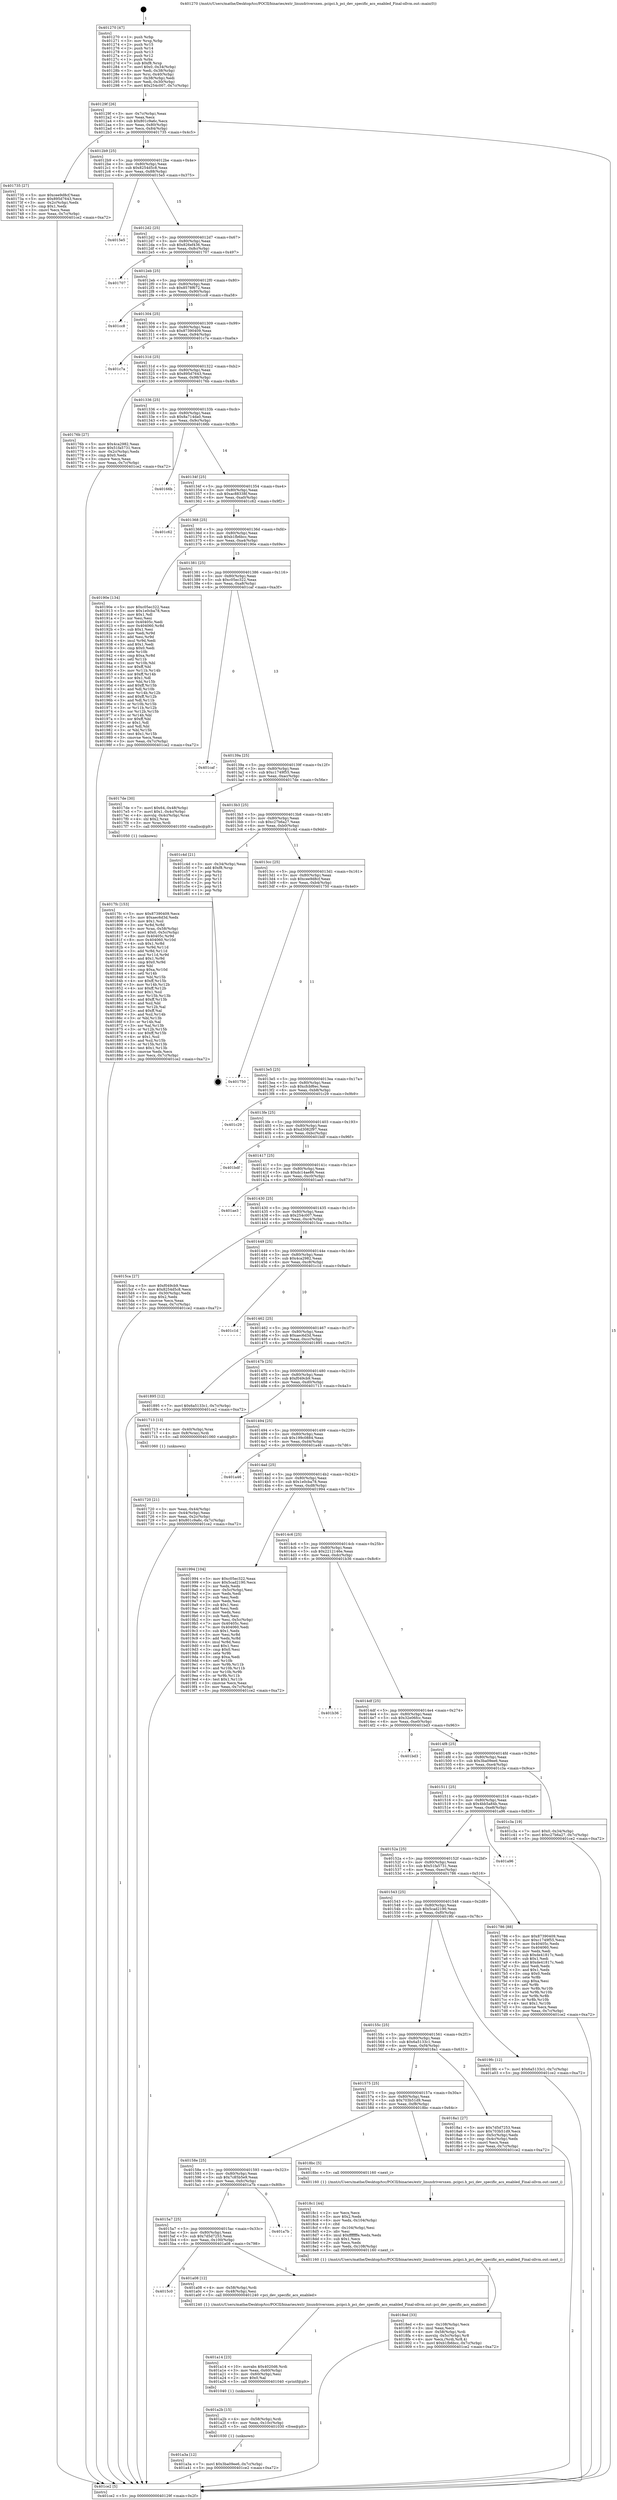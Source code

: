digraph "0x401270" {
  label = "0x401270 (/mnt/c/Users/mathe/Desktop/tcc/POCII/binaries/extr_linuxdriversxen..pcipci.h_pci_dev_specific_acs_enabled_Final-ollvm.out::main(0))"
  labelloc = "t"
  node[shape=record]

  Entry [label="",width=0.3,height=0.3,shape=circle,fillcolor=black,style=filled]
  "0x40129f" [label="{
     0x40129f [26]\l
     | [instrs]\l
     &nbsp;&nbsp;0x40129f \<+3\>: mov -0x7c(%rbp),%eax\l
     &nbsp;&nbsp;0x4012a2 \<+2\>: mov %eax,%ecx\l
     &nbsp;&nbsp;0x4012a4 \<+6\>: sub $0x801c9a6c,%ecx\l
     &nbsp;&nbsp;0x4012aa \<+3\>: mov %eax,-0x80(%rbp)\l
     &nbsp;&nbsp;0x4012ad \<+6\>: mov %ecx,-0x84(%rbp)\l
     &nbsp;&nbsp;0x4012b3 \<+6\>: je 0000000000401735 \<main+0x4c5\>\l
  }"]
  "0x401735" [label="{
     0x401735 [27]\l
     | [instrs]\l
     &nbsp;&nbsp;0x401735 \<+5\>: mov $0xcee9d8cf,%eax\l
     &nbsp;&nbsp;0x40173a \<+5\>: mov $0x895d7643,%ecx\l
     &nbsp;&nbsp;0x40173f \<+3\>: mov -0x2c(%rbp),%edx\l
     &nbsp;&nbsp;0x401742 \<+3\>: cmp $0x1,%edx\l
     &nbsp;&nbsp;0x401745 \<+3\>: cmovl %ecx,%eax\l
     &nbsp;&nbsp;0x401748 \<+3\>: mov %eax,-0x7c(%rbp)\l
     &nbsp;&nbsp;0x40174b \<+5\>: jmp 0000000000401ce2 \<main+0xa72\>\l
  }"]
  "0x4012b9" [label="{
     0x4012b9 [25]\l
     | [instrs]\l
     &nbsp;&nbsp;0x4012b9 \<+5\>: jmp 00000000004012be \<main+0x4e\>\l
     &nbsp;&nbsp;0x4012be \<+3\>: mov -0x80(%rbp),%eax\l
     &nbsp;&nbsp;0x4012c1 \<+5\>: sub $0x8254d5c8,%eax\l
     &nbsp;&nbsp;0x4012c6 \<+6\>: mov %eax,-0x88(%rbp)\l
     &nbsp;&nbsp;0x4012cc \<+6\>: je 00000000004015e5 \<main+0x375\>\l
  }"]
  Exit [label="",width=0.3,height=0.3,shape=circle,fillcolor=black,style=filled,peripheries=2]
  "0x4015e5" [label="{
     0x4015e5\l
  }", style=dashed]
  "0x4012d2" [label="{
     0x4012d2 [25]\l
     | [instrs]\l
     &nbsp;&nbsp;0x4012d2 \<+5\>: jmp 00000000004012d7 \<main+0x67\>\l
     &nbsp;&nbsp;0x4012d7 \<+3\>: mov -0x80(%rbp),%eax\l
     &nbsp;&nbsp;0x4012da \<+5\>: sub $0x826ef436,%eax\l
     &nbsp;&nbsp;0x4012df \<+6\>: mov %eax,-0x8c(%rbp)\l
     &nbsp;&nbsp;0x4012e5 \<+6\>: je 0000000000401707 \<main+0x497\>\l
  }"]
  "0x401a3a" [label="{
     0x401a3a [12]\l
     | [instrs]\l
     &nbsp;&nbsp;0x401a3a \<+7\>: movl $0x3ba09ee6,-0x7c(%rbp)\l
     &nbsp;&nbsp;0x401a41 \<+5\>: jmp 0000000000401ce2 \<main+0xa72\>\l
  }"]
  "0x401707" [label="{
     0x401707\l
  }", style=dashed]
  "0x4012eb" [label="{
     0x4012eb [25]\l
     | [instrs]\l
     &nbsp;&nbsp;0x4012eb \<+5\>: jmp 00000000004012f0 \<main+0x80\>\l
     &nbsp;&nbsp;0x4012f0 \<+3\>: mov -0x80(%rbp),%eax\l
     &nbsp;&nbsp;0x4012f3 \<+5\>: sub $0x8578f672,%eax\l
     &nbsp;&nbsp;0x4012f8 \<+6\>: mov %eax,-0x90(%rbp)\l
     &nbsp;&nbsp;0x4012fe \<+6\>: je 0000000000401cc8 \<main+0xa58\>\l
  }"]
  "0x401a2b" [label="{
     0x401a2b [15]\l
     | [instrs]\l
     &nbsp;&nbsp;0x401a2b \<+4\>: mov -0x58(%rbp),%rdi\l
     &nbsp;&nbsp;0x401a2f \<+6\>: mov %eax,-0x10c(%rbp)\l
     &nbsp;&nbsp;0x401a35 \<+5\>: call 0000000000401030 \<free@plt\>\l
     | [calls]\l
     &nbsp;&nbsp;0x401030 \{1\} (unknown)\l
  }"]
  "0x401cc8" [label="{
     0x401cc8\l
  }", style=dashed]
  "0x401304" [label="{
     0x401304 [25]\l
     | [instrs]\l
     &nbsp;&nbsp;0x401304 \<+5\>: jmp 0000000000401309 \<main+0x99\>\l
     &nbsp;&nbsp;0x401309 \<+3\>: mov -0x80(%rbp),%eax\l
     &nbsp;&nbsp;0x40130c \<+5\>: sub $0x87390409,%eax\l
     &nbsp;&nbsp;0x401311 \<+6\>: mov %eax,-0x94(%rbp)\l
     &nbsp;&nbsp;0x401317 \<+6\>: je 0000000000401c7a \<main+0xa0a\>\l
  }"]
  "0x401a14" [label="{
     0x401a14 [23]\l
     | [instrs]\l
     &nbsp;&nbsp;0x401a14 \<+10\>: movabs $0x4020d6,%rdi\l
     &nbsp;&nbsp;0x401a1e \<+3\>: mov %eax,-0x60(%rbp)\l
     &nbsp;&nbsp;0x401a21 \<+3\>: mov -0x60(%rbp),%esi\l
     &nbsp;&nbsp;0x401a24 \<+2\>: mov $0x0,%al\l
     &nbsp;&nbsp;0x401a26 \<+5\>: call 0000000000401040 \<printf@plt\>\l
     | [calls]\l
     &nbsp;&nbsp;0x401040 \{1\} (unknown)\l
  }"]
  "0x401c7a" [label="{
     0x401c7a\l
  }", style=dashed]
  "0x40131d" [label="{
     0x40131d [25]\l
     | [instrs]\l
     &nbsp;&nbsp;0x40131d \<+5\>: jmp 0000000000401322 \<main+0xb2\>\l
     &nbsp;&nbsp;0x401322 \<+3\>: mov -0x80(%rbp),%eax\l
     &nbsp;&nbsp;0x401325 \<+5\>: sub $0x895d7643,%eax\l
     &nbsp;&nbsp;0x40132a \<+6\>: mov %eax,-0x98(%rbp)\l
     &nbsp;&nbsp;0x401330 \<+6\>: je 000000000040176b \<main+0x4fb\>\l
  }"]
  "0x4015c0" [label="{
     0x4015c0\l
  }", style=dashed]
  "0x40176b" [label="{
     0x40176b [27]\l
     | [instrs]\l
     &nbsp;&nbsp;0x40176b \<+5\>: mov $0x4ca2982,%eax\l
     &nbsp;&nbsp;0x401770 \<+5\>: mov $0x51fa5731,%ecx\l
     &nbsp;&nbsp;0x401775 \<+3\>: mov -0x2c(%rbp),%edx\l
     &nbsp;&nbsp;0x401778 \<+3\>: cmp $0x0,%edx\l
     &nbsp;&nbsp;0x40177b \<+3\>: cmove %ecx,%eax\l
     &nbsp;&nbsp;0x40177e \<+3\>: mov %eax,-0x7c(%rbp)\l
     &nbsp;&nbsp;0x401781 \<+5\>: jmp 0000000000401ce2 \<main+0xa72\>\l
  }"]
  "0x401336" [label="{
     0x401336 [25]\l
     | [instrs]\l
     &nbsp;&nbsp;0x401336 \<+5\>: jmp 000000000040133b \<main+0xcb\>\l
     &nbsp;&nbsp;0x40133b \<+3\>: mov -0x80(%rbp),%eax\l
     &nbsp;&nbsp;0x40133e \<+5\>: sub $0x8a714da0,%eax\l
     &nbsp;&nbsp;0x401343 \<+6\>: mov %eax,-0x9c(%rbp)\l
     &nbsp;&nbsp;0x401349 \<+6\>: je 000000000040166b \<main+0x3fb\>\l
  }"]
  "0x401a08" [label="{
     0x401a08 [12]\l
     | [instrs]\l
     &nbsp;&nbsp;0x401a08 \<+4\>: mov -0x58(%rbp),%rdi\l
     &nbsp;&nbsp;0x401a0c \<+3\>: mov -0x48(%rbp),%esi\l
     &nbsp;&nbsp;0x401a0f \<+5\>: call 0000000000401240 \<pci_dev_specific_acs_enabled\>\l
     | [calls]\l
     &nbsp;&nbsp;0x401240 \{1\} (/mnt/c/Users/mathe/Desktop/tcc/POCII/binaries/extr_linuxdriversxen..pcipci.h_pci_dev_specific_acs_enabled_Final-ollvm.out::pci_dev_specific_acs_enabled)\l
  }"]
  "0x40166b" [label="{
     0x40166b\l
  }", style=dashed]
  "0x40134f" [label="{
     0x40134f [25]\l
     | [instrs]\l
     &nbsp;&nbsp;0x40134f \<+5\>: jmp 0000000000401354 \<main+0xe4\>\l
     &nbsp;&nbsp;0x401354 \<+3\>: mov -0x80(%rbp),%eax\l
     &nbsp;&nbsp;0x401357 \<+5\>: sub $0xac88338f,%eax\l
     &nbsp;&nbsp;0x40135c \<+6\>: mov %eax,-0xa0(%rbp)\l
     &nbsp;&nbsp;0x401362 \<+6\>: je 0000000000401c62 \<main+0x9f2\>\l
  }"]
  "0x4015a7" [label="{
     0x4015a7 [25]\l
     | [instrs]\l
     &nbsp;&nbsp;0x4015a7 \<+5\>: jmp 00000000004015ac \<main+0x33c\>\l
     &nbsp;&nbsp;0x4015ac \<+3\>: mov -0x80(%rbp),%eax\l
     &nbsp;&nbsp;0x4015af \<+5\>: sub $0x7d5d7253,%eax\l
     &nbsp;&nbsp;0x4015b4 \<+6\>: mov %eax,-0x100(%rbp)\l
     &nbsp;&nbsp;0x4015ba \<+6\>: je 0000000000401a08 \<main+0x798\>\l
  }"]
  "0x401c62" [label="{
     0x401c62\l
  }", style=dashed]
  "0x401368" [label="{
     0x401368 [25]\l
     | [instrs]\l
     &nbsp;&nbsp;0x401368 \<+5\>: jmp 000000000040136d \<main+0xfd\>\l
     &nbsp;&nbsp;0x40136d \<+3\>: mov -0x80(%rbp),%eax\l
     &nbsp;&nbsp;0x401370 \<+5\>: sub $0xb1fb6bcc,%eax\l
     &nbsp;&nbsp;0x401375 \<+6\>: mov %eax,-0xa4(%rbp)\l
     &nbsp;&nbsp;0x40137b \<+6\>: je 000000000040190e \<main+0x69e\>\l
  }"]
  "0x401a7b" [label="{
     0x401a7b\l
  }", style=dashed]
  "0x40190e" [label="{
     0x40190e [134]\l
     | [instrs]\l
     &nbsp;&nbsp;0x40190e \<+5\>: mov $0xc05ec322,%eax\l
     &nbsp;&nbsp;0x401913 \<+5\>: mov $0x1e0cba78,%ecx\l
     &nbsp;&nbsp;0x401918 \<+2\>: mov $0x1,%dl\l
     &nbsp;&nbsp;0x40191a \<+2\>: xor %esi,%esi\l
     &nbsp;&nbsp;0x40191c \<+7\>: mov 0x40405c,%edi\l
     &nbsp;&nbsp;0x401923 \<+8\>: mov 0x404060,%r8d\l
     &nbsp;&nbsp;0x40192b \<+3\>: sub $0x1,%esi\l
     &nbsp;&nbsp;0x40192e \<+3\>: mov %edi,%r9d\l
     &nbsp;&nbsp;0x401931 \<+3\>: add %esi,%r9d\l
     &nbsp;&nbsp;0x401934 \<+4\>: imul %r9d,%edi\l
     &nbsp;&nbsp;0x401938 \<+3\>: and $0x1,%edi\l
     &nbsp;&nbsp;0x40193b \<+3\>: cmp $0x0,%edi\l
     &nbsp;&nbsp;0x40193e \<+4\>: sete %r10b\l
     &nbsp;&nbsp;0x401942 \<+4\>: cmp $0xa,%r8d\l
     &nbsp;&nbsp;0x401946 \<+4\>: setl %r11b\l
     &nbsp;&nbsp;0x40194a \<+3\>: mov %r10b,%bl\l
     &nbsp;&nbsp;0x40194d \<+3\>: xor $0xff,%bl\l
     &nbsp;&nbsp;0x401950 \<+3\>: mov %r11b,%r14b\l
     &nbsp;&nbsp;0x401953 \<+4\>: xor $0xff,%r14b\l
     &nbsp;&nbsp;0x401957 \<+3\>: xor $0x1,%dl\l
     &nbsp;&nbsp;0x40195a \<+3\>: mov %bl,%r15b\l
     &nbsp;&nbsp;0x40195d \<+4\>: and $0xff,%r15b\l
     &nbsp;&nbsp;0x401961 \<+3\>: and %dl,%r10b\l
     &nbsp;&nbsp;0x401964 \<+3\>: mov %r14b,%r12b\l
     &nbsp;&nbsp;0x401967 \<+4\>: and $0xff,%r12b\l
     &nbsp;&nbsp;0x40196b \<+3\>: and %dl,%r11b\l
     &nbsp;&nbsp;0x40196e \<+3\>: or %r10b,%r15b\l
     &nbsp;&nbsp;0x401971 \<+3\>: or %r11b,%r12b\l
     &nbsp;&nbsp;0x401974 \<+3\>: xor %r12b,%r15b\l
     &nbsp;&nbsp;0x401977 \<+3\>: or %r14b,%bl\l
     &nbsp;&nbsp;0x40197a \<+3\>: xor $0xff,%bl\l
     &nbsp;&nbsp;0x40197d \<+3\>: or $0x1,%dl\l
     &nbsp;&nbsp;0x401980 \<+2\>: and %dl,%bl\l
     &nbsp;&nbsp;0x401982 \<+3\>: or %bl,%r15b\l
     &nbsp;&nbsp;0x401985 \<+4\>: test $0x1,%r15b\l
     &nbsp;&nbsp;0x401989 \<+3\>: cmovne %ecx,%eax\l
     &nbsp;&nbsp;0x40198c \<+3\>: mov %eax,-0x7c(%rbp)\l
     &nbsp;&nbsp;0x40198f \<+5\>: jmp 0000000000401ce2 \<main+0xa72\>\l
  }"]
  "0x401381" [label="{
     0x401381 [25]\l
     | [instrs]\l
     &nbsp;&nbsp;0x401381 \<+5\>: jmp 0000000000401386 \<main+0x116\>\l
     &nbsp;&nbsp;0x401386 \<+3\>: mov -0x80(%rbp),%eax\l
     &nbsp;&nbsp;0x401389 \<+5\>: sub $0xc05ec322,%eax\l
     &nbsp;&nbsp;0x40138e \<+6\>: mov %eax,-0xa8(%rbp)\l
     &nbsp;&nbsp;0x401394 \<+6\>: je 0000000000401caf \<main+0xa3f\>\l
  }"]
  "0x4018ed" [label="{
     0x4018ed [33]\l
     | [instrs]\l
     &nbsp;&nbsp;0x4018ed \<+6\>: mov -0x108(%rbp),%ecx\l
     &nbsp;&nbsp;0x4018f3 \<+3\>: imul %eax,%ecx\l
     &nbsp;&nbsp;0x4018f6 \<+4\>: mov -0x58(%rbp),%rdi\l
     &nbsp;&nbsp;0x4018fa \<+4\>: movslq -0x5c(%rbp),%r8\l
     &nbsp;&nbsp;0x4018fe \<+4\>: mov %ecx,(%rdi,%r8,4)\l
     &nbsp;&nbsp;0x401902 \<+7\>: movl $0xb1fb6bcc,-0x7c(%rbp)\l
     &nbsp;&nbsp;0x401909 \<+5\>: jmp 0000000000401ce2 \<main+0xa72\>\l
  }"]
  "0x401caf" [label="{
     0x401caf\l
  }", style=dashed]
  "0x40139a" [label="{
     0x40139a [25]\l
     | [instrs]\l
     &nbsp;&nbsp;0x40139a \<+5\>: jmp 000000000040139f \<main+0x12f\>\l
     &nbsp;&nbsp;0x40139f \<+3\>: mov -0x80(%rbp),%eax\l
     &nbsp;&nbsp;0x4013a2 \<+5\>: sub $0xc1749f55,%eax\l
     &nbsp;&nbsp;0x4013a7 \<+6\>: mov %eax,-0xac(%rbp)\l
     &nbsp;&nbsp;0x4013ad \<+6\>: je 00000000004017de \<main+0x56e\>\l
  }"]
  "0x4018c1" [label="{
     0x4018c1 [44]\l
     | [instrs]\l
     &nbsp;&nbsp;0x4018c1 \<+2\>: xor %ecx,%ecx\l
     &nbsp;&nbsp;0x4018c3 \<+5\>: mov $0x2,%edx\l
     &nbsp;&nbsp;0x4018c8 \<+6\>: mov %edx,-0x104(%rbp)\l
     &nbsp;&nbsp;0x4018ce \<+1\>: cltd\l
     &nbsp;&nbsp;0x4018cf \<+6\>: mov -0x104(%rbp),%esi\l
     &nbsp;&nbsp;0x4018d5 \<+2\>: idiv %esi\l
     &nbsp;&nbsp;0x4018d7 \<+6\>: imul $0xfffffffe,%edx,%edx\l
     &nbsp;&nbsp;0x4018dd \<+3\>: sub $0x1,%ecx\l
     &nbsp;&nbsp;0x4018e0 \<+2\>: sub %ecx,%edx\l
     &nbsp;&nbsp;0x4018e2 \<+6\>: mov %edx,-0x108(%rbp)\l
     &nbsp;&nbsp;0x4018e8 \<+5\>: call 0000000000401160 \<next_i\>\l
     | [calls]\l
     &nbsp;&nbsp;0x401160 \{1\} (/mnt/c/Users/mathe/Desktop/tcc/POCII/binaries/extr_linuxdriversxen..pcipci.h_pci_dev_specific_acs_enabled_Final-ollvm.out::next_i)\l
  }"]
  "0x4017de" [label="{
     0x4017de [30]\l
     | [instrs]\l
     &nbsp;&nbsp;0x4017de \<+7\>: movl $0x64,-0x48(%rbp)\l
     &nbsp;&nbsp;0x4017e5 \<+7\>: movl $0x1,-0x4c(%rbp)\l
     &nbsp;&nbsp;0x4017ec \<+4\>: movslq -0x4c(%rbp),%rax\l
     &nbsp;&nbsp;0x4017f0 \<+4\>: shl $0x2,%rax\l
     &nbsp;&nbsp;0x4017f4 \<+3\>: mov %rax,%rdi\l
     &nbsp;&nbsp;0x4017f7 \<+5\>: call 0000000000401050 \<malloc@plt\>\l
     | [calls]\l
     &nbsp;&nbsp;0x401050 \{1\} (unknown)\l
  }"]
  "0x4013b3" [label="{
     0x4013b3 [25]\l
     | [instrs]\l
     &nbsp;&nbsp;0x4013b3 \<+5\>: jmp 00000000004013b8 \<main+0x148\>\l
     &nbsp;&nbsp;0x4013b8 \<+3\>: mov -0x80(%rbp),%eax\l
     &nbsp;&nbsp;0x4013bb \<+5\>: sub $0xc27b6a27,%eax\l
     &nbsp;&nbsp;0x4013c0 \<+6\>: mov %eax,-0xb0(%rbp)\l
     &nbsp;&nbsp;0x4013c6 \<+6\>: je 0000000000401c4d \<main+0x9dd\>\l
  }"]
  "0x40158e" [label="{
     0x40158e [25]\l
     | [instrs]\l
     &nbsp;&nbsp;0x40158e \<+5\>: jmp 0000000000401593 \<main+0x323\>\l
     &nbsp;&nbsp;0x401593 \<+3\>: mov -0x80(%rbp),%eax\l
     &nbsp;&nbsp;0x401596 \<+5\>: sub $0x7c85b5e9,%eax\l
     &nbsp;&nbsp;0x40159b \<+6\>: mov %eax,-0xfc(%rbp)\l
     &nbsp;&nbsp;0x4015a1 \<+6\>: je 0000000000401a7b \<main+0x80b\>\l
  }"]
  "0x401c4d" [label="{
     0x401c4d [21]\l
     | [instrs]\l
     &nbsp;&nbsp;0x401c4d \<+3\>: mov -0x34(%rbp),%eax\l
     &nbsp;&nbsp;0x401c50 \<+7\>: add $0xf8,%rsp\l
     &nbsp;&nbsp;0x401c57 \<+1\>: pop %rbx\l
     &nbsp;&nbsp;0x401c58 \<+2\>: pop %r12\l
     &nbsp;&nbsp;0x401c5a \<+2\>: pop %r13\l
     &nbsp;&nbsp;0x401c5c \<+2\>: pop %r14\l
     &nbsp;&nbsp;0x401c5e \<+2\>: pop %r15\l
     &nbsp;&nbsp;0x401c60 \<+1\>: pop %rbp\l
     &nbsp;&nbsp;0x401c61 \<+1\>: ret\l
  }"]
  "0x4013cc" [label="{
     0x4013cc [25]\l
     | [instrs]\l
     &nbsp;&nbsp;0x4013cc \<+5\>: jmp 00000000004013d1 \<main+0x161\>\l
     &nbsp;&nbsp;0x4013d1 \<+3\>: mov -0x80(%rbp),%eax\l
     &nbsp;&nbsp;0x4013d4 \<+5\>: sub $0xcee9d8cf,%eax\l
     &nbsp;&nbsp;0x4013d9 \<+6\>: mov %eax,-0xb4(%rbp)\l
     &nbsp;&nbsp;0x4013df \<+6\>: je 0000000000401750 \<main+0x4e0\>\l
  }"]
  "0x4018bc" [label="{
     0x4018bc [5]\l
     | [instrs]\l
     &nbsp;&nbsp;0x4018bc \<+5\>: call 0000000000401160 \<next_i\>\l
     | [calls]\l
     &nbsp;&nbsp;0x401160 \{1\} (/mnt/c/Users/mathe/Desktop/tcc/POCII/binaries/extr_linuxdriversxen..pcipci.h_pci_dev_specific_acs_enabled_Final-ollvm.out::next_i)\l
  }"]
  "0x401750" [label="{
     0x401750\l
  }", style=dashed]
  "0x4013e5" [label="{
     0x4013e5 [25]\l
     | [instrs]\l
     &nbsp;&nbsp;0x4013e5 \<+5\>: jmp 00000000004013ea \<main+0x17a\>\l
     &nbsp;&nbsp;0x4013ea \<+3\>: mov -0x80(%rbp),%eax\l
     &nbsp;&nbsp;0x4013ed \<+5\>: sub $0xcfcbf6ec,%eax\l
     &nbsp;&nbsp;0x4013f2 \<+6\>: mov %eax,-0xb8(%rbp)\l
     &nbsp;&nbsp;0x4013f8 \<+6\>: je 0000000000401c29 \<main+0x9b9\>\l
  }"]
  "0x401575" [label="{
     0x401575 [25]\l
     | [instrs]\l
     &nbsp;&nbsp;0x401575 \<+5\>: jmp 000000000040157a \<main+0x30a\>\l
     &nbsp;&nbsp;0x40157a \<+3\>: mov -0x80(%rbp),%eax\l
     &nbsp;&nbsp;0x40157d \<+5\>: sub $0x703b51d9,%eax\l
     &nbsp;&nbsp;0x401582 \<+6\>: mov %eax,-0xf8(%rbp)\l
     &nbsp;&nbsp;0x401588 \<+6\>: je 00000000004018bc \<main+0x64c\>\l
  }"]
  "0x401c29" [label="{
     0x401c29\l
  }", style=dashed]
  "0x4013fe" [label="{
     0x4013fe [25]\l
     | [instrs]\l
     &nbsp;&nbsp;0x4013fe \<+5\>: jmp 0000000000401403 \<main+0x193\>\l
     &nbsp;&nbsp;0x401403 \<+3\>: mov -0x80(%rbp),%eax\l
     &nbsp;&nbsp;0x401406 \<+5\>: sub $0xd3082f97,%eax\l
     &nbsp;&nbsp;0x40140b \<+6\>: mov %eax,-0xbc(%rbp)\l
     &nbsp;&nbsp;0x401411 \<+6\>: je 0000000000401bdf \<main+0x96f\>\l
  }"]
  "0x4018a1" [label="{
     0x4018a1 [27]\l
     | [instrs]\l
     &nbsp;&nbsp;0x4018a1 \<+5\>: mov $0x7d5d7253,%eax\l
     &nbsp;&nbsp;0x4018a6 \<+5\>: mov $0x703b51d9,%ecx\l
     &nbsp;&nbsp;0x4018ab \<+3\>: mov -0x5c(%rbp),%edx\l
     &nbsp;&nbsp;0x4018ae \<+3\>: cmp -0x4c(%rbp),%edx\l
     &nbsp;&nbsp;0x4018b1 \<+3\>: cmovl %ecx,%eax\l
     &nbsp;&nbsp;0x4018b4 \<+3\>: mov %eax,-0x7c(%rbp)\l
     &nbsp;&nbsp;0x4018b7 \<+5\>: jmp 0000000000401ce2 \<main+0xa72\>\l
  }"]
  "0x401bdf" [label="{
     0x401bdf\l
  }", style=dashed]
  "0x401417" [label="{
     0x401417 [25]\l
     | [instrs]\l
     &nbsp;&nbsp;0x401417 \<+5\>: jmp 000000000040141c \<main+0x1ac\>\l
     &nbsp;&nbsp;0x40141c \<+3\>: mov -0x80(%rbp),%eax\l
     &nbsp;&nbsp;0x40141f \<+5\>: sub $0xdc14ae86,%eax\l
     &nbsp;&nbsp;0x401424 \<+6\>: mov %eax,-0xc0(%rbp)\l
     &nbsp;&nbsp;0x40142a \<+6\>: je 0000000000401ae3 \<main+0x873\>\l
  }"]
  "0x40155c" [label="{
     0x40155c [25]\l
     | [instrs]\l
     &nbsp;&nbsp;0x40155c \<+5\>: jmp 0000000000401561 \<main+0x2f1\>\l
     &nbsp;&nbsp;0x401561 \<+3\>: mov -0x80(%rbp),%eax\l
     &nbsp;&nbsp;0x401564 \<+5\>: sub $0x6a5133c1,%eax\l
     &nbsp;&nbsp;0x401569 \<+6\>: mov %eax,-0xf4(%rbp)\l
     &nbsp;&nbsp;0x40156f \<+6\>: je 00000000004018a1 \<main+0x631\>\l
  }"]
  "0x401ae3" [label="{
     0x401ae3\l
  }", style=dashed]
  "0x401430" [label="{
     0x401430 [25]\l
     | [instrs]\l
     &nbsp;&nbsp;0x401430 \<+5\>: jmp 0000000000401435 \<main+0x1c5\>\l
     &nbsp;&nbsp;0x401435 \<+3\>: mov -0x80(%rbp),%eax\l
     &nbsp;&nbsp;0x401438 \<+5\>: sub $0x254c007,%eax\l
     &nbsp;&nbsp;0x40143d \<+6\>: mov %eax,-0xc4(%rbp)\l
     &nbsp;&nbsp;0x401443 \<+6\>: je 00000000004015ca \<main+0x35a\>\l
  }"]
  "0x4019fc" [label="{
     0x4019fc [12]\l
     | [instrs]\l
     &nbsp;&nbsp;0x4019fc \<+7\>: movl $0x6a5133c1,-0x7c(%rbp)\l
     &nbsp;&nbsp;0x401a03 \<+5\>: jmp 0000000000401ce2 \<main+0xa72\>\l
  }"]
  "0x4015ca" [label="{
     0x4015ca [27]\l
     | [instrs]\l
     &nbsp;&nbsp;0x4015ca \<+5\>: mov $0xf049cb9,%eax\l
     &nbsp;&nbsp;0x4015cf \<+5\>: mov $0x8254d5c8,%ecx\l
     &nbsp;&nbsp;0x4015d4 \<+3\>: mov -0x30(%rbp),%edx\l
     &nbsp;&nbsp;0x4015d7 \<+3\>: cmp $0x2,%edx\l
     &nbsp;&nbsp;0x4015da \<+3\>: cmovne %ecx,%eax\l
     &nbsp;&nbsp;0x4015dd \<+3\>: mov %eax,-0x7c(%rbp)\l
     &nbsp;&nbsp;0x4015e0 \<+5\>: jmp 0000000000401ce2 \<main+0xa72\>\l
  }"]
  "0x401449" [label="{
     0x401449 [25]\l
     | [instrs]\l
     &nbsp;&nbsp;0x401449 \<+5\>: jmp 000000000040144e \<main+0x1de\>\l
     &nbsp;&nbsp;0x40144e \<+3\>: mov -0x80(%rbp),%eax\l
     &nbsp;&nbsp;0x401451 \<+5\>: sub $0x4ca2982,%eax\l
     &nbsp;&nbsp;0x401456 \<+6\>: mov %eax,-0xc8(%rbp)\l
     &nbsp;&nbsp;0x40145c \<+6\>: je 0000000000401c1d \<main+0x9ad\>\l
  }"]
  "0x401ce2" [label="{
     0x401ce2 [5]\l
     | [instrs]\l
     &nbsp;&nbsp;0x401ce2 \<+5\>: jmp 000000000040129f \<main+0x2f\>\l
  }"]
  "0x401270" [label="{
     0x401270 [47]\l
     | [instrs]\l
     &nbsp;&nbsp;0x401270 \<+1\>: push %rbp\l
     &nbsp;&nbsp;0x401271 \<+3\>: mov %rsp,%rbp\l
     &nbsp;&nbsp;0x401274 \<+2\>: push %r15\l
     &nbsp;&nbsp;0x401276 \<+2\>: push %r14\l
     &nbsp;&nbsp;0x401278 \<+2\>: push %r13\l
     &nbsp;&nbsp;0x40127a \<+2\>: push %r12\l
     &nbsp;&nbsp;0x40127c \<+1\>: push %rbx\l
     &nbsp;&nbsp;0x40127d \<+7\>: sub $0xf8,%rsp\l
     &nbsp;&nbsp;0x401284 \<+7\>: movl $0x0,-0x34(%rbp)\l
     &nbsp;&nbsp;0x40128b \<+3\>: mov %edi,-0x38(%rbp)\l
     &nbsp;&nbsp;0x40128e \<+4\>: mov %rsi,-0x40(%rbp)\l
     &nbsp;&nbsp;0x401292 \<+3\>: mov -0x38(%rbp),%edi\l
     &nbsp;&nbsp;0x401295 \<+3\>: mov %edi,-0x30(%rbp)\l
     &nbsp;&nbsp;0x401298 \<+7\>: movl $0x254c007,-0x7c(%rbp)\l
  }"]
  "0x4017fc" [label="{
     0x4017fc [153]\l
     | [instrs]\l
     &nbsp;&nbsp;0x4017fc \<+5\>: mov $0x87390409,%ecx\l
     &nbsp;&nbsp;0x401801 \<+5\>: mov $0xaec6d3d,%edx\l
     &nbsp;&nbsp;0x401806 \<+3\>: mov $0x1,%sil\l
     &nbsp;&nbsp;0x401809 \<+3\>: xor %r8d,%r8d\l
     &nbsp;&nbsp;0x40180c \<+4\>: mov %rax,-0x58(%rbp)\l
     &nbsp;&nbsp;0x401810 \<+7\>: movl $0x0,-0x5c(%rbp)\l
     &nbsp;&nbsp;0x401817 \<+8\>: mov 0x40405c,%r9d\l
     &nbsp;&nbsp;0x40181f \<+8\>: mov 0x404060,%r10d\l
     &nbsp;&nbsp;0x401827 \<+4\>: sub $0x1,%r8d\l
     &nbsp;&nbsp;0x40182b \<+3\>: mov %r9d,%r11d\l
     &nbsp;&nbsp;0x40182e \<+3\>: add %r8d,%r11d\l
     &nbsp;&nbsp;0x401831 \<+4\>: imul %r11d,%r9d\l
     &nbsp;&nbsp;0x401835 \<+4\>: and $0x1,%r9d\l
     &nbsp;&nbsp;0x401839 \<+4\>: cmp $0x0,%r9d\l
     &nbsp;&nbsp;0x40183d \<+3\>: sete %bl\l
     &nbsp;&nbsp;0x401840 \<+4\>: cmp $0xa,%r10d\l
     &nbsp;&nbsp;0x401844 \<+4\>: setl %r14b\l
     &nbsp;&nbsp;0x401848 \<+3\>: mov %bl,%r15b\l
     &nbsp;&nbsp;0x40184b \<+4\>: xor $0xff,%r15b\l
     &nbsp;&nbsp;0x40184f \<+3\>: mov %r14b,%r12b\l
     &nbsp;&nbsp;0x401852 \<+4\>: xor $0xff,%r12b\l
     &nbsp;&nbsp;0x401856 \<+4\>: xor $0x1,%sil\l
     &nbsp;&nbsp;0x40185a \<+3\>: mov %r15b,%r13b\l
     &nbsp;&nbsp;0x40185d \<+4\>: and $0xff,%r13b\l
     &nbsp;&nbsp;0x401861 \<+3\>: and %sil,%bl\l
     &nbsp;&nbsp;0x401864 \<+3\>: mov %r12b,%al\l
     &nbsp;&nbsp;0x401867 \<+2\>: and $0xff,%al\l
     &nbsp;&nbsp;0x401869 \<+3\>: and %sil,%r14b\l
     &nbsp;&nbsp;0x40186c \<+3\>: or %bl,%r13b\l
     &nbsp;&nbsp;0x40186f \<+3\>: or %r14b,%al\l
     &nbsp;&nbsp;0x401872 \<+3\>: xor %al,%r13b\l
     &nbsp;&nbsp;0x401875 \<+3\>: or %r12b,%r15b\l
     &nbsp;&nbsp;0x401878 \<+4\>: xor $0xff,%r15b\l
     &nbsp;&nbsp;0x40187c \<+4\>: or $0x1,%sil\l
     &nbsp;&nbsp;0x401880 \<+3\>: and %sil,%r15b\l
     &nbsp;&nbsp;0x401883 \<+3\>: or %r15b,%r13b\l
     &nbsp;&nbsp;0x401886 \<+4\>: test $0x1,%r13b\l
     &nbsp;&nbsp;0x40188a \<+3\>: cmovne %edx,%ecx\l
     &nbsp;&nbsp;0x40188d \<+3\>: mov %ecx,-0x7c(%rbp)\l
     &nbsp;&nbsp;0x401890 \<+5\>: jmp 0000000000401ce2 \<main+0xa72\>\l
  }"]
  "0x401c1d" [label="{
     0x401c1d\l
  }", style=dashed]
  "0x401462" [label="{
     0x401462 [25]\l
     | [instrs]\l
     &nbsp;&nbsp;0x401462 \<+5\>: jmp 0000000000401467 \<main+0x1f7\>\l
     &nbsp;&nbsp;0x401467 \<+3\>: mov -0x80(%rbp),%eax\l
     &nbsp;&nbsp;0x40146a \<+5\>: sub $0xaec6d3d,%eax\l
     &nbsp;&nbsp;0x40146f \<+6\>: mov %eax,-0xcc(%rbp)\l
     &nbsp;&nbsp;0x401475 \<+6\>: je 0000000000401895 \<main+0x625\>\l
  }"]
  "0x401543" [label="{
     0x401543 [25]\l
     | [instrs]\l
     &nbsp;&nbsp;0x401543 \<+5\>: jmp 0000000000401548 \<main+0x2d8\>\l
     &nbsp;&nbsp;0x401548 \<+3\>: mov -0x80(%rbp),%eax\l
     &nbsp;&nbsp;0x40154b \<+5\>: sub $0x5cad2190,%eax\l
     &nbsp;&nbsp;0x401550 \<+6\>: mov %eax,-0xf0(%rbp)\l
     &nbsp;&nbsp;0x401556 \<+6\>: je 00000000004019fc \<main+0x78c\>\l
  }"]
  "0x401895" [label="{
     0x401895 [12]\l
     | [instrs]\l
     &nbsp;&nbsp;0x401895 \<+7\>: movl $0x6a5133c1,-0x7c(%rbp)\l
     &nbsp;&nbsp;0x40189c \<+5\>: jmp 0000000000401ce2 \<main+0xa72\>\l
  }"]
  "0x40147b" [label="{
     0x40147b [25]\l
     | [instrs]\l
     &nbsp;&nbsp;0x40147b \<+5\>: jmp 0000000000401480 \<main+0x210\>\l
     &nbsp;&nbsp;0x401480 \<+3\>: mov -0x80(%rbp),%eax\l
     &nbsp;&nbsp;0x401483 \<+5\>: sub $0xf049cb9,%eax\l
     &nbsp;&nbsp;0x401488 \<+6\>: mov %eax,-0xd0(%rbp)\l
     &nbsp;&nbsp;0x40148e \<+6\>: je 0000000000401713 \<main+0x4a3\>\l
  }"]
  "0x401786" [label="{
     0x401786 [88]\l
     | [instrs]\l
     &nbsp;&nbsp;0x401786 \<+5\>: mov $0x87390409,%eax\l
     &nbsp;&nbsp;0x40178b \<+5\>: mov $0xc1749f55,%ecx\l
     &nbsp;&nbsp;0x401790 \<+7\>: mov 0x40405c,%edx\l
     &nbsp;&nbsp;0x401797 \<+7\>: mov 0x404060,%esi\l
     &nbsp;&nbsp;0x40179e \<+2\>: mov %edx,%edi\l
     &nbsp;&nbsp;0x4017a0 \<+6\>: sub $0xde41817c,%edi\l
     &nbsp;&nbsp;0x4017a6 \<+3\>: sub $0x1,%edi\l
     &nbsp;&nbsp;0x4017a9 \<+6\>: add $0xde41817c,%edi\l
     &nbsp;&nbsp;0x4017af \<+3\>: imul %edi,%edx\l
     &nbsp;&nbsp;0x4017b2 \<+3\>: and $0x1,%edx\l
     &nbsp;&nbsp;0x4017b5 \<+3\>: cmp $0x0,%edx\l
     &nbsp;&nbsp;0x4017b8 \<+4\>: sete %r8b\l
     &nbsp;&nbsp;0x4017bc \<+3\>: cmp $0xa,%esi\l
     &nbsp;&nbsp;0x4017bf \<+4\>: setl %r9b\l
     &nbsp;&nbsp;0x4017c3 \<+3\>: mov %r8b,%r10b\l
     &nbsp;&nbsp;0x4017c6 \<+3\>: and %r9b,%r10b\l
     &nbsp;&nbsp;0x4017c9 \<+3\>: xor %r9b,%r8b\l
     &nbsp;&nbsp;0x4017cc \<+3\>: or %r8b,%r10b\l
     &nbsp;&nbsp;0x4017cf \<+4\>: test $0x1,%r10b\l
     &nbsp;&nbsp;0x4017d3 \<+3\>: cmovne %ecx,%eax\l
     &nbsp;&nbsp;0x4017d6 \<+3\>: mov %eax,-0x7c(%rbp)\l
     &nbsp;&nbsp;0x4017d9 \<+5\>: jmp 0000000000401ce2 \<main+0xa72\>\l
  }"]
  "0x401713" [label="{
     0x401713 [13]\l
     | [instrs]\l
     &nbsp;&nbsp;0x401713 \<+4\>: mov -0x40(%rbp),%rax\l
     &nbsp;&nbsp;0x401717 \<+4\>: mov 0x8(%rax),%rdi\l
     &nbsp;&nbsp;0x40171b \<+5\>: call 0000000000401060 \<atoi@plt\>\l
     | [calls]\l
     &nbsp;&nbsp;0x401060 \{1\} (unknown)\l
  }"]
  "0x401494" [label="{
     0x401494 [25]\l
     | [instrs]\l
     &nbsp;&nbsp;0x401494 \<+5\>: jmp 0000000000401499 \<main+0x229\>\l
     &nbsp;&nbsp;0x401499 \<+3\>: mov -0x80(%rbp),%eax\l
     &nbsp;&nbsp;0x40149c \<+5\>: sub $0x199c0884,%eax\l
     &nbsp;&nbsp;0x4014a1 \<+6\>: mov %eax,-0xd4(%rbp)\l
     &nbsp;&nbsp;0x4014a7 \<+6\>: je 0000000000401a46 \<main+0x7d6\>\l
  }"]
  "0x401720" [label="{
     0x401720 [21]\l
     | [instrs]\l
     &nbsp;&nbsp;0x401720 \<+3\>: mov %eax,-0x44(%rbp)\l
     &nbsp;&nbsp;0x401723 \<+3\>: mov -0x44(%rbp),%eax\l
     &nbsp;&nbsp;0x401726 \<+3\>: mov %eax,-0x2c(%rbp)\l
     &nbsp;&nbsp;0x401729 \<+7\>: movl $0x801c9a6c,-0x7c(%rbp)\l
     &nbsp;&nbsp;0x401730 \<+5\>: jmp 0000000000401ce2 \<main+0xa72\>\l
  }"]
  "0x40152a" [label="{
     0x40152a [25]\l
     | [instrs]\l
     &nbsp;&nbsp;0x40152a \<+5\>: jmp 000000000040152f \<main+0x2bf\>\l
     &nbsp;&nbsp;0x40152f \<+3\>: mov -0x80(%rbp),%eax\l
     &nbsp;&nbsp;0x401532 \<+5\>: sub $0x51fa5731,%eax\l
     &nbsp;&nbsp;0x401537 \<+6\>: mov %eax,-0xec(%rbp)\l
     &nbsp;&nbsp;0x40153d \<+6\>: je 0000000000401786 \<main+0x516\>\l
  }"]
  "0x401a46" [label="{
     0x401a46\l
  }", style=dashed]
  "0x4014ad" [label="{
     0x4014ad [25]\l
     | [instrs]\l
     &nbsp;&nbsp;0x4014ad \<+5\>: jmp 00000000004014b2 \<main+0x242\>\l
     &nbsp;&nbsp;0x4014b2 \<+3\>: mov -0x80(%rbp),%eax\l
     &nbsp;&nbsp;0x4014b5 \<+5\>: sub $0x1e0cba78,%eax\l
     &nbsp;&nbsp;0x4014ba \<+6\>: mov %eax,-0xd8(%rbp)\l
     &nbsp;&nbsp;0x4014c0 \<+6\>: je 0000000000401994 \<main+0x724\>\l
  }"]
  "0x401a96" [label="{
     0x401a96\l
  }", style=dashed]
  "0x401994" [label="{
     0x401994 [104]\l
     | [instrs]\l
     &nbsp;&nbsp;0x401994 \<+5\>: mov $0xc05ec322,%eax\l
     &nbsp;&nbsp;0x401999 \<+5\>: mov $0x5cad2190,%ecx\l
     &nbsp;&nbsp;0x40199e \<+2\>: xor %edx,%edx\l
     &nbsp;&nbsp;0x4019a0 \<+3\>: mov -0x5c(%rbp),%esi\l
     &nbsp;&nbsp;0x4019a3 \<+2\>: mov %edx,%edi\l
     &nbsp;&nbsp;0x4019a5 \<+2\>: sub %esi,%edi\l
     &nbsp;&nbsp;0x4019a7 \<+2\>: mov %edx,%esi\l
     &nbsp;&nbsp;0x4019a9 \<+3\>: sub $0x1,%esi\l
     &nbsp;&nbsp;0x4019ac \<+2\>: add %esi,%edi\l
     &nbsp;&nbsp;0x4019ae \<+2\>: mov %edx,%esi\l
     &nbsp;&nbsp;0x4019b0 \<+2\>: sub %edi,%esi\l
     &nbsp;&nbsp;0x4019b2 \<+3\>: mov %esi,-0x5c(%rbp)\l
     &nbsp;&nbsp;0x4019b5 \<+7\>: mov 0x40405c,%esi\l
     &nbsp;&nbsp;0x4019bc \<+7\>: mov 0x404060,%edi\l
     &nbsp;&nbsp;0x4019c3 \<+3\>: sub $0x1,%edx\l
     &nbsp;&nbsp;0x4019c6 \<+3\>: mov %esi,%r8d\l
     &nbsp;&nbsp;0x4019c9 \<+3\>: add %edx,%r8d\l
     &nbsp;&nbsp;0x4019cc \<+4\>: imul %r8d,%esi\l
     &nbsp;&nbsp;0x4019d0 \<+3\>: and $0x1,%esi\l
     &nbsp;&nbsp;0x4019d3 \<+3\>: cmp $0x0,%esi\l
     &nbsp;&nbsp;0x4019d6 \<+4\>: sete %r9b\l
     &nbsp;&nbsp;0x4019da \<+3\>: cmp $0xa,%edi\l
     &nbsp;&nbsp;0x4019dd \<+4\>: setl %r10b\l
     &nbsp;&nbsp;0x4019e1 \<+3\>: mov %r9b,%r11b\l
     &nbsp;&nbsp;0x4019e4 \<+3\>: and %r10b,%r11b\l
     &nbsp;&nbsp;0x4019e7 \<+3\>: xor %r10b,%r9b\l
     &nbsp;&nbsp;0x4019ea \<+3\>: or %r9b,%r11b\l
     &nbsp;&nbsp;0x4019ed \<+4\>: test $0x1,%r11b\l
     &nbsp;&nbsp;0x4019f1 \<+3\>: cmovne %ecx,%eax\l
     &nbsp;&nbsp;0x4019f4 \<+3\>: mov %eax,-0x7c(%rbp)\l
     &nbsp;&nbsp;0x4019f7 \<+5\>: jmp 0000000000401ce2 \<main+0xa72\>\l
  }"]
  "0x4014c6" [label="{
     0x4014c6 [25]\l
     | [instrs]\l
     &nbsp;&nbsp;0x4014c6 \<+5\>: jmp 00000000004014cb \<main+0x25b\>\l
     &nbsp;&nbsp;0x4014cb \<+3\>: mov -0x80(%rbp),%eax\l
     &nbsp;&nbsp;0x4014ce \<+5\>: sub $0x2212146e,%eax\l
     &nbsp;&nbsp;0x4014d3 \<+6\>: mov %eax,-0xdc(%rbp)\l
     &nbsp;&nbsp;0x4014d9 \<+6\>: je 0000000000401b36 \<main+0x8c6\>\l
  }"]
  "0x401511" [label="{
     0x401511 [25]\l
     | [instrs]\l
     &nbsp;&nbsp;0x401511 \<+5\>: jmp 0000000000401516 \<main+0x2a6\>\l
     &nbsp;&nbsp;0x401516 \<+3\>: mov -0x80(%rbp),%eax\l
     &nbsp;&nbsp;0x401519 \<+5\>: sub $0x4bb5a84b,%eax\l
     &nbsp;&nbsp;0x40151e \<+6\>: mov %eax,-0xe8(%rbp)\l
     &nbsp;&nbsp;0x401524 \<+6\>: je 0000000000401a96 \<main+0x826\>\l
  }"]
  "0x401b36" [label="{
     0x401b36\l
  }", style=dashed]
  "0x4014df" [label="{
     0x4014df [25]\l
     | [instrs]\l
     &nbsp;&nbsp;0x4014df \<+5\>: jmp 00000000004014e4 \<main+0x274\>\l
     &nbsp;&nbsp;0x4014e4 \<+3\>: mov -0x80(%rbp),%eax\l
     &nbsp;&nbsp;0x4014e7 \<+5\>: sub $0x32e06fcc,%eax\l
     &nbsp;&nbsp;0x4014ec \<+6\>: mov %eax,-0xe0(%rbp)\l
     &nbsp;&nbsp;0x4014f2 \<+6\>: je 0000000000401bd3 \<main+0x963\>\l
  }"]
  "0x401c3a" [label="{
     0x401c3a [19]\l
     | [instrs]\l
     &nbsp;&nbsp;0x401c3a \<+7\>: movl $0x0,-0x34(%rbp)\l
     &nbsp;&nbsp;0x401c41 \<+7\>: movl $0xc27b6a27,-0x7c(%rbp)\l
     &nbsp;&nbsp;0x401c48 \<+5\>: jmp 0000000000401ce2 \<main+0xa72\>\l
  }"]
  "0x401bd3" [label="{
     0x401bd3\l
  }", style=dashed]
  "0x4014f8" [label="{
     0x4014f8 [25]\l
     | [instrs]\l
     &nbsp;&nbsp;0x4014f8 \<+5\>: jmp 00000000004014fd \<main+0x28d\>\l
     &nbsp;&nbsp;0x4014fd \<+3\>: mov -0x80(%rbp),%eax\l
     &nbsp;&nbsp;0x401500 \<+5\>: sub $0x3ba09ee6,%eax\l
     &nbsp;&nbsp;0x401505 \<+6\>: mov %eax,-0xe4(%rbp)\l
     &nbsp;&nbsp;0x40150b \<+6\>: je 0000000000401c3a \<main+0x9ca\>\l
  }"]
  Entry -> "0x401270" [label=" 1"]
  "0x40129f" -> "0x401735" [label=" 1"]
  "0x40129f" -> "0x4012b9" [label=" 15"]
  "0x401c4d" -> Exit [label=" 1"]
  "0x4012b9" -> "0x4015e5" [label=" 0"]
  "0x4012b9" -> "0x4012d2" [label=" 15"]
  "0x401c3a" -> "0x401ce2" [label=" 1"]
  "0x4012d2" -> "0x401707" [label=" 0"]
  "0x4012d2" -> "0x4012eb" [label=" 15"]
  "0x401a3a" -> "0x401ce2" [label=" 1"]
  "0x4012eb" -> "0x401cc8" [label=" 0"]
  "0x4012eb" -> "0x401304" [label=" 15"]
  "0x401a2b" -> "0x401a3a" [label=" 1"]
  "0x401304" -> "0x401c7a" [label=" 0"]
  "0x401304" -> "0x40131d" [label=" 15"]
  "0x401a14" -> "0x401a2b" [label=" 1"]
  "0x40131d" -> "0x40176b" [label=" 1"]
  "0x40131d" -> "0x401336" [label=" 14"]
  "0x401a08" -> "0x401a14" [label=" 1"]
  "0x401336" -> "0x40166b" [label=" 0"]
  "0x401336" -> "0x40134f" [label=" 14"]
  "0x4015a7" -> "0x4015c0" [label=" 0"]
  "0x40134f" -> "0x401c62" [label=" 0"]
  "0x40134f" -> "0x401368" [label=" 14"]
  "0x4015a7" -> "0x401a08" [label=" 1"]
  "0x401368" -> "0x40190e" [label=" 1"]
  "0x401368" -> "0x401381" [label=" 13"]
  "0x40158e" -> "0x4015a7" [label=" 1"]
  "0x401381" -> "0x401caf" [label=" 0"]
  "0x401381" -> "0x40139a" [label=" 13"]
  "0x40158e" -> "0x401a7b" [label=" 0"]
  "0x40139a" -> "0x4017de" [label=" 1"]
  "0x40139a" -> "0x4013b3" [label=" 12"]
  "0x4019fc" -> "0x401ce2" [label=" 1"]
  "0x4013b3" -> "0x401c4d" [label=" 1"]
  "0x4013b3" -> "0x4013cc" [label=" 11"]
  "0x401994" -> "0x401ce2" [label=" 1"]
  "0x4013cc" -> "0x401750" [label=" 0"]
  "0x4013cc" -> "0x4013e5" [label=" 11"]
  "0x40190e" -> "0x401ce2" [label=" 1"]
  "0x4013e5" -> "0x401c29" [label=" 0"]
  "0x4013e5" -> "0x4013fe" [label=" 11"]
  "0x4018c1" -> "0x4018ed" [label=" 1"]
  "0x4013fe" -> "0x401bdf" [label=" 0"]
  "0x4013fe" -> "0x401417" [label=" 11"]
  "0x4018bc" -> "0x4018c1" [label=" 1"]
  "0x401417" -> "0x401ae3" [label=" 0"]
  "0x401417" -> "0x401430" [label=" 11"]
  "0x401575" -> "0x4018bc" [label=" 1"]
  "0x401430" -> "0x4015ca" [label=" 1"]
  "0x401430" -> "0x401449" [label=" 10"]
  "0x4015ca" -> "0x401ce2" [label=" 1"]
  "0x401270" -> "0x40129f" [label=" 1"]
  "0x401ce2" -> "0x40129f" [label=" 15"]
  "0x4018ed" -> "0x401ce2" [label=" 1"]
  "0x401449" -> "0x401c1d" [label=" 0"]
  "0x401449" -> "0x401462" [label=" 10"]
  "0x40155c" -> "0x401575" [label=" 2"]
  "0x401462" -> "0x401895" [label=" 1"]
  "0x401462" -> "0x40147b" [label=" 9"]
  "0x40155c" -> "0x4018a1" [label=" 2"]
  "0x40147b" -> "0x401713" [label=" 1"]
  "0x40147b" -> "0x401494" [label=" 8"]
  "0x401713" -> "0x401720" [label=" 1"]
  "0x401720" -> "0x401ce2" [label=" 1"]
  "0x401735" -> "0x401ce2" [label=" 1"]
  "0x40176b" -> "0x401ce2" [label=" 1"]
  "0x401575" -> "0x40158e" [label=" 1"]
  "0x401494" -> "0x401a46" [label=" 0"]
  "0x401494" -> "0x4014ad" [label=" 8"]
  "0x401543" -> "0x4019fc" [label=" 1"]
  "0x4014ad" -> "0x401994" [label=" 1"]
  "0x4014ad" -> "0x4014c6" [label=" 7"]
  "0x4018a1" -> "0x401ce2" [label=" 2"]
  "0x4014c6" -> "0x401b36" [label=" 0"]
  "0x4014c6" -> "0x4014df" [label=" 7"]
  "0x4017fc" -> "0x401ce2" [label=" 1"]
  "0x4014df" -> "0x401bd3" [label=" 0"]
  "0x4014df" -> "0x4014f8" [label=" 7"]
  "0x4017de" -> "0x4017fc" [label=" 1"]
  "0x4014f8" -> "0x401c3a" [label=" 1"]
  "0x4014f8" -> "0x401511" [label=" 6"]
  "0x401895" -> "0x401ce2" [label=" 1"]
  "0x401511" -> "0x401a96" [label=" 0"]
  "0x401511" -> "0x40152a" [label=" 6"]
  "0x401543" -> "0x40155c" [label=" 4"]
  "0x40152a" -> "0x401786" [label=" 1"]
  "0x40152a" -> "0x401543" [label=" 5"]
  "0x401786" -> "0x401ce2" [label=" 1"]
}
